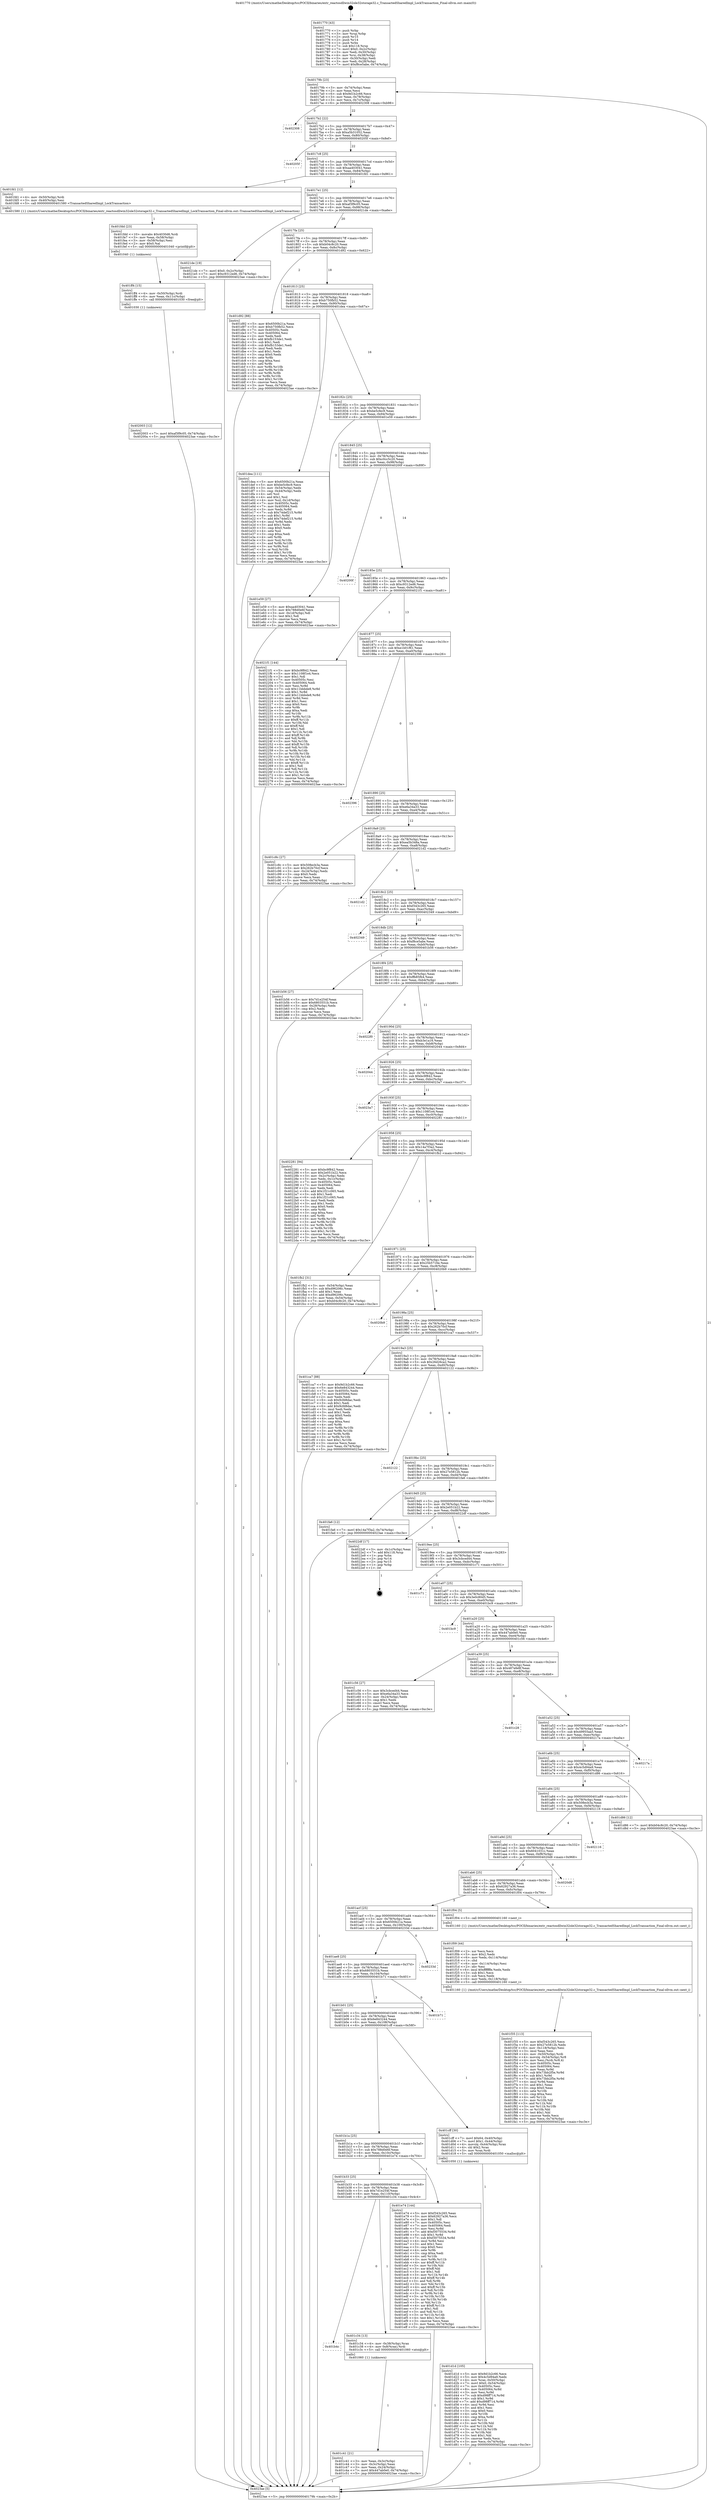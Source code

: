 digraph "0x401770" {
  label = "0x401770 (/mnt/c/Users/mathe/Desktop/tcc/POCII/binaries/extr_reactosdllwin32ole32storage32.c_TransactedSharedImpl_LockTransaction_Final-ollvm.out::main(0))"
  labelloc = "t"
  node[shape=record]

  Entry [label="",width=0.3,height=0.3,shape=circle,fillcolor=black,style=filled]
  "0x40179b" [label="{
     0x40179b [23]\l
     | [instrs]\l
     &nbsp;&nbsp;0x40179b \<+3\>: mov -0x74(%rbp),%eax\l
     &nbsp;&nbsp;0x40179e \<+2\>: mov %eax,%ecx\l
     &nbsp;&nbsp;0x4017a0 \<+6\>: sub $0x9d1b2c66,%ecx\l
     &nbsp;&nbsp;0x4017a6 \<+3\>: mov %eax,-0x78(%rbp)\l
     &nbsp;&nbsp;0x4017a9 \<+3\>: mov %ecx,-0x7c(%rbp)\l
     &nbsp;&nbsp;0x4017ac \<+6\>: je 0000000000402308 \<main+0xb98\>\l
  }"]
  "0x402308" [label="{
     0x402308\l
  }", style=dashed]
  "0x4017b2" [label="{
     0x4017b2 [22]\l
     | [instrs]\l
     &nbsp;&nbsp;0x4017b2 \<+5\>: jmp 00000000004017b7 \<main+0x47\>\l
     &nbsp;&nbsp;0x4017b7 \<+3\>: mov -0x78(%rbp),%eax\l
     &nbsp;&nbsp;0x4017ba \<+5\>: sub $0xa5b31052,%eax\l
     &nbsp;&nbsp;0x4017bf \<+3\>: mov %eax,-0x80(%rbp)\l
     &nbsp;&nbsp;0x4017c2 \<+6\>: je 000000000040205f \<main+0x8ef\>\l
  }"]
  Exit [label="",width=0.3,height=0.3,shape=circle,fillcolor=black,style=filled,peripheries=2]
  "0x40205f" [label="{
     0x40205f\l
  }", style=dashed]
  "0x4017c8" [label="{
     0x4017c8 [25]\l
     | [instrs]\l
     &nbsp;&nbsp;0x4017c8 \<+5\>: jmp 00000000004017cd \<main+0x5d\>\l
     &nbsp;&nbsp;0x4017cd \<+3\>: mov -0x78(%rbp),%eax\l
     &nbsp;&nbsp;0x4017d0 \<+5\>: sub $0xaa403041,%eax\l
     &nbsp;&nbsp;0x4017d5 \<+6\>: mov %eax,-0x84(%rbp)\l
     &nbsp;&nbsp;0x4017db \<+6\>: je 0000000000401fd1 \<main+0x861\>\l
  }"]
  "0x402003" [label="{
     0x402003 [12]\l
     | [instrs]\l
     &nbsp;&nbsp;0x402003 \<+7\>: movl $0xaf3f9c05,-0x74(%rbp)\l
     &nbsp;&nbsp;0x40200a \<+5\>: jmp 00000000004023ae \<main+0xc3e\>\l
  }"]
  "0x401fd1" [label="{
     0x401fd1 [12]\l
     | [instrs]\l
     &nbsp;&nbsp;0x401fd1 \<+4\>: mov -0x50(%rbp),%rdi\l
     &nbsp;&nbsp;0x401fd5 \<+3\>: mov -0x40(%rbp),%esi\l
     &nbsp;&nbsp;0x401fd8 \<+5\>: call 0000000000401580 \<TransactedSharedImpl_LockTransaction\>\l
     | [calls]\l
     &nbsp;&nbsp;0x401580 \{1\} (/mnt/c/Users/mathe/Desktop/tcc/POCII/binaries/extr_reactosdllwin32ole32storage32.c_TransactedSharedImpl_LockTransaction_Final-ollvm.out::TransactedSharedImpl_LockTransaction)\l
  }"]
  "0x4017e1" [label="{
     0x4017e1 [25]\l
     | [instrs]\l
     &nbsp;&nbsp;0x4017e1 \<+5\>: jmp 00000000004017e6 \<main+0x76\>\l
     &nbsp;&nbsp;0x4017e6 \<+3\>: mov -0x78(%rbp),%eax\l
     &nbsp;&nbsp;0x4017e9 \<+5\>: sub $0xaf3f9c05,%eax\l
     &nbsp;&nbsp;0x4017ee \<+6\>: mov %eax,-0x88(%rbp)\l
     &nbsp;&nbsp;0x4017f4 \<+6\>: je 00000000004021de \<main+0xa6e\>\l
  }"]
  "0x401ff4" [label="{
     0x401ff4 [15]\l
     | [instrs]\l
     &nbsp;&nbsp;0x401ff4 \<+4\>: mov -0x50(%rbp),%rdi\l
     &nbsp;&nbsp;0x401ff8 \<+6\>: mov %eax,-0x11c(%rbp)\l
     &nbsp;&nbsp;0x401ffe \<+5\>: call 0000000000401030 \<free@plt\>\l
     | [calls]\l
     &nbsp;&nbsp;0x401030 \{1\} (unknown)\l
  }"]
  "0x4021de" [label="{
     0x4021de [19]\l
     | [instrs]\l
     &nbsp;&nbsp;0x4021de \<+7\>: movl $0x0,-0x2c(%rbp)\l
     &nbsp;&nbsp;0x4021e5 \<+7\>: movl $0xc9312ed6,-0x74(%rbp)\l
     &nbsp;&nbsp;0x4021ec \<+5\>: jmp 00000000004023ae \<main+0xc3e\>\l
  }"]
  "0x4017fa" [label="{
     0x4017fa [25]\l
     | [instrs]\l
     &nbsp;&nbsp;0x4017fa \<+5\>: jmp 00000000004017ff \<main+0x8f\>\l
     &nbsp;&nbsp;0x4017ff \<+3\>: mov -0x78(%rbp),%eax\l
     &nbsp;&nbsp;0x401802 \<+5\>: sub $0xb04c8c20,%eax\l
     &nbsp;&nbsp;0x401807 \<+6\>: mov %eax,-0x8c(%rbp)\l
     &nbsp;&nbsp;0x40180d \<+6\>: je 0000000000401d92 \<main+0x622\>\l
  }"]
  "0x401fdd" [label="{
     0x401fdd [23]\l
     | [instrs]\l
     &nbsp;&nbsp;0x401fdd \<+10\>: movabs $0x4030d6,%rdi\l
     &nbsp;&nbsp;0x401fe7 \<+3\>: mov %eax,-0x58(%rbp)\l
     &nbsp;&nbsp;0x401fea \<+3\>: mov -0x58(%rbp),%esi\l
     &nbsp;&nbsp;0x401fed \<+2\>: mov $0x0,%al\l
     &nbsp;&nbsp;0x401fef \<+5\>: call 0000000000401040 \<printf@plt\>\l
     | [calls]\l
     &nbsp;&nbsp;0x401040 \{1\} (unknown)\l
  }"]
  "0x401d92" [label="{
     0x401d92 [88]\l
     | [instrs]\l
     &nbsp;&nbsp;0x401d92 \<+5\>: mov $0x6500b21a,%eax\l
     &nbsp;&nbsp;0x401d97 \<+5\>: mov $0xb750fb52,%ecx\l
     &nbsp;&nbsp;0x401d9c \<+7\>: mov 0x40505c,%edx\l
     &nbsp;&nbsp;0x401da3 \<+7\>: mov 0x405064,%esi\l
     &nbsp;&nbsp;0x401daa \<+2\>: mov %edx,%edi\l
     &nbsp;&nbsp;0x401dac \<+6\>: add $0xfb153de1,%edi\l
     &nbsp;&nbsp;0x401db2 \<+3\>: sub $0x1,%edi\l
     &nbsp;&nbsp;0x401db5 \<+6\>: sub $0xfb153de1,%edi\l
     &nbsp;&nbsp;0x401dbb \<+3\>: imul %edi,%edx\l
     &nbsp;&nbsp;0x401dbe \<+3\>: and $0x1,%edx\l
     &nbsp;&nbsp;0x401dc1 \<+3\>: cmp $0x0,%edx\l
     &nbsp;&nbsp;0x401dc4 \<+4\>: sete %r8b\l
     &nbsp;&nbsp;0x401dc8 \<+3\>: cmp $0xa,%esi\l
     &nbsp;&nbsp;0x401dcb \<+4\>: setl %r9b\l
     &nbsp;&nbsp;0x401dcf \<+3\>: mov %r8b,%r10b\l
     &nbsp;&nbsp;0x401dd2 \<+3\>: and %r9b,%r10b\l
     &nbsp;&nbsp;0x401dd5 \<+3\>: xor %r9b,%r8b\l
     &nbsp;&nbsp;0x401dd8 \<+3\>: or %r8b,%r10b\l
     &nbsp;&nbsp;0x401ddb \<+4\>: test $0x1,%r10b\l
     &nbsp;&nbsp;0x401ddf \<+3\>: cmovne %ecx,%eax\l
     &nbsp;&nbsp;0x401de2 \<+3\>: mov %eax,-0x74(%rbp)\l
     &nbsp;&nbsp;0x401de5 \<+5\>: jmp 00000000004023ae \<main+0xc3e\>\l
  }"]
  "0x401813" [label="{
     0x401813 [25]\l
     | [instrs]\l
     &nbsp;&nbsp;0x401813 \<+5\>: jmp 0000000000401818 \<main+0xa8\>\l
     &nbsp;&nbsp;0x401818 \<+3\>: mov -0x78(%rbp),%eax\l
     &nbsp;&nbsp;0x40181b \<+5\>: sub $0xb750fb52,%eax\l
     &nbsp;&nbsp;0x401820 \<+6\>: mov %eax,-0x90(%rbp)\l
     &nbsp;&nbsp;0x401826 \<+6\>: je 0000000000401dea \<main+0x67a\>\l
  }"]
  "0x401f35" [label="{
     0x401f35 [113]\l
     | [instrs]\l
     &nbsp;&nbsp;0x401f35 \<+5\>: mov $0xf343c265,%ecx\l
     &nbsp;&nbsp;0x401f3a \<+5\>: mov $0x27e5812b,%edx\l
     &nbsp;&nbsp;0x401f3f \<+6\>: mov -0x118(%rbp),%esi\l
     &nbsp;&nbsp;0x401f45 \<+3\>: imul %eax,%esi\l
     &nbsp;&nbsp;0x401f48 \<+4\>: mov -0x50(%rbp),%rdi\l
     &nbsp;&nbsp;0x401f4c \<+4\>: movslq -0x54(%rbp),%r8\l
     &nbsp;&nbsp;0x401f50 \<+4\>: mov %esi,(%rdi,%r8,4)\l
     &nbsp;&nbsp;0x401f54 \<+7\>: mov 0x40505c,%eax\l
     &nbsp;&nbsp;0x401f5b \<+7\>: mov 0x405064,%esi\l
     &nbsp;&nbsp;0x401f62 \<+3\>: mov %eax,%r9d\l
     &nbsp;&nbsp;0x401f65 \<+7\>: sub $0x73bb2f5e,%r9d\l
     &nbsp;&nbsp;0x401f6c \<+4\>: sub $0x1,%r9d\l
     &nbsp;&nbsp;0x401f70 \<+7\>: add $0x73bb2f5e,%r9d\l
     &nbsp;&nbsp;0x401f77 \<+4\>: imul %r9d,%eax\l
     &nbsp;&nbsp;0x401f7b \<+3\>: and $0x1,%eax\l
     &nbsp;&nbsp;0x401f7e \<+3\>: cmp $0x0,%eax\l
     &nbsp;&nbsp;0x401f81 \<+4\>: sete %r10b\l
     &nbsp;&nbsp;0x401f85 \<+3\>: cmp $0xa,%esi\l
     &nbsp;&nbsp;0x401f88 \<+4\>: setl %r11b\l
     &nbsp;&nbsp;0x401f8c \<+3\>: mov %r10b,%bl\l
     &nbsp;&nbsp;0x401f8f \<+3\>: and %r11b,%bl\l
     &nbsp;&nbsp;0x401f92 \<+3\>: xor %r11b,%r10b\l
     &nbsp;&nbsp;0x401f95 \<+3\>: or %r10b,%bl\l
     &nbsp;&nbsp;0x401f98 \<+3\>: test $0x1,%bl\l
     &nbsp;&nbsp;0x401f9b \<+3\>: cmovne %edx,%ecx\l
     &nbsp;&nbsp;0x401f9e \<+3\>: mov %ecx,-0x74(%rbp)\l
     &nbsp;&nbsp;0x401fa1 \<+5\>: jmp 00000000004023ae \<main+0xc3e\>\l
  }"]
  "0x401dea" [label="{
     0x401dea [111]\l
     | [instrs]\l
     &nbsp;&nbsp;0x401dea \<+5\>: mov $0x6500b21a,%eax\l
     &nbsp;&nbsp;0x401def \<+5\>: mov $0xbe5cfec9,%ecx\l
     &nbsp;&nbsp;0x401df4 \<+3\>: mov -0x54(%rbp),%edx\l
     &nbsp;&nbsp;0x401df7 \<+3\>: cmp -0x44(%rbp),%edx\l
     &nbsp;&nbsp;0x401dfa \<+4\>: setl %sil\l
     &nbsp;&nbsp;0x401dfe \<+4\>: and $0x1,%sil\l
     &nbsp;&nbsp;0x401e02 \<+4\>: mov %sil,-0x1d(%rbp)\l
     &nbsp;&nbsp;0x401e06 \<+7\>: mov 0x40505c,%edx\l
     &nbsp;&nbsp;0x401e0d \<+7\>: mov 0x405064,%edi\l
     &nbsp;&nbsp;0x401e14 \<+3\>: mov %edx,%r8d\l
     &nbsp;&nbsp;0x401e17 \<+7\>: sub $0x74def215,%r8d\l
     &nbsp;&nbsp;0x401e1e \<+4\>: sub $0x1,%r8d\l
     &nbsp;&nbsp;0x401e22 \<+7\>: add $0x74def215,%r8d\l
     &nbsp;&nbsp;0x401e29 \<+4\>: imul %r8d,%edx\l
     &nbsp;&nbsp;0x401e2d \<+3\>: and $0x1,%edx\l
     &nbsp;&nbsp;0x401e30 \<+3\>: cmp $0x0,%edx\l
     &nbsp;&nbsp;0x401e33 \<+4\>: sete %sil\l
     &nbsp;&nbsp;0x401e37 \<+3\>: cmp $0xa,%edi\l
     &nbsp;&nbsp;0x401e3a \<+4\>: setl %r9b\l
     &nbsp;&nbsp;0x401e3e \<+3\>: mov %sil,%r10b\l
     &nbsp;&nbsp;0x401e41 \<+3\>: and %r9b,%r10b\l
     &nbsp;&nbsp;0x401e44 \<+3\>: xor %r9b,%sil\l
     &nbsp;&nbsp;0x401e47 \<+3\>: or %sil,%r10b\l
     &nbsp;&nbsp;0x401e4a \<+4\>: test $0x1,%r10b\l
     &nbsp;&nbsp;0x401e4e \<+3\>: cmovne %ecx,%eax\l
     &nbsp;&nbsp;0x401e51 \<+3\>: mov %eax,-0x74(%rbp)\l
     &nbsp;&nbsp;0x401e54 \<+5\>: jmp 00000000004023ae \<main+0xc3e\>\l
  }"]
  "0x40182c" [label="{
     0x40182c [25]\l
     | [instrs]\l
     &nbsp;&nbsp;0x40182c \<+5\>: jmp 0000000000401831 \<main+0xc1\>\l
     &nbsp;&nbsp;0x401831 \<+3\>: mov -0x78(%rbp),%eax\l
     &nbsp;&nbsp;0x401834 \<+5\>: sub $0xbe5cfec9,%eax\l
     &nbsp;&nbsp;0x401839 \<+6\>: mov %eax,-0x94(%rbp)\l
     &nbsp;&nbsp;0x40183f \<+6\>: je 0000000000401e59 \<main+0x6e9\>\l
  }"]
  "0x401f09" [label="{
     0x401f09 [44]\l
     | [instrs]\l
     &nbsp;&nbsp;0x401f09 \<+2\>: xor %ecx,%ecx\l
     &nbsp;&nbsp;0x401f0b \<+5\>: mov $0x2,%edx\l
     &nbsp;&nbsp;0x401f10 \<+6\>: mov %edx,-0x114(%rbp)\l
     &nbsp;&nbsp;0x401f16 \<+1\>: cltd\l
     &nbsp;&nbsp;0x401f17 \<+6\>: mov -0x114(%rbp),%esi\l
     &nbsp;&nbsp;0x401f1d \<+2\>: idiv %esi\l
     &nbsp;&nbsp;0x401f1f \<+6\>: imul $0xfffffffe,%edx,%edx\l
     &nbsp;&nbsp;0x401f25 \<+3\>: sub $0x1,%ecx\l
     &nbsp;&nbsp;0x401f28 \<+2\>: sub %ecx,%edx\l
     &nbsp;&nbsp;0x401f2a \<+6\>: mov %edx,-0x118(%rbp)\l
     &nbsp;&nbsp;0x401f30 \<+5\>: call 0000000000401160 \<next_i\>\l
     | [calls]\l
     &nbsp;&nbsp;0x401160 \{1\} (/mnt/c/Users/mathe/Desktop/tcc/POCII/binaries/extr_reactosdllwin32ole32storage32.c_TransactedSharedImpl_LockTransaction_Final-ollvm.out::next_i)\l
  }"]
  "0x401e59" [label="{
     0x401e59 [27]\l
     | [instrs]\l
     &nbsp;&nbsp;0x401e59 \<+5\>: mov $0xaa403041,%eax\l
     &nbsp;&nbsp;0x401e5e \<+5\>: mov $0x788d0e6f,%ecx\l
     &nbsp;&nbsp;0x401e63 \<+3\>: mov -0x1d(%rbp),%dl\l
     &nbsp;&nbsp;0x401e66 \<+3\>: test $0x1,%dl\l
     &nbsp;&nbsp;0x401e69 \<+3\>: cmovne %ecx,%eax\l
     &nbsp;&nbsp;0x401e6c \<+3\>: mov %eax,-0x74(%rbp)\l
     &nbsp;&nbsp;0x401e6f \<+5\>: jmp 00000000004023ae \<main+0xc3e\>\l
  }"]
  "0x401845" [label="{
     0x401845 [25]\l
     | [instrs]\l
     &nbsp;&nbsp;0x401845 \<+5\>: jmp 000000000040184a \<main+0xda\>\l
     &nbsp;&nbsp;0x40184a \<+3\>: mov -0x78(%rbp),%eax\l
     &nbsp;&nbsp;0x40184d \<+5\>: sub $0xc0cc5c20,%eax\l
     &nbsp;&nbsp;0x401852 \<+6\>: mov %eax,-0x98(%rbp)\l
     &nbsp;&nbsp;0x401858 \<+6\>: je 000000000040200f \<main+0x89f\>\l
  }"]
  "0x401d1d" [label="{
     0x401d1d [105]\l
     | [instrs]\l
     &nbsp;&nbsp;0x401d1d \<+5\>: mov $0x9d1b2c66,%ecx\l
     &nbsp;&nbsp;0x401d22 \<+5\>: mov $0x4c5d94a9,%edx\l
     &nbsp;&nbsp;0x401d27 \<+4\>: mov %rax,-0x50(%rbp)\l
     &nbsp;&nbsp;0x401d2b \<+7\>: movl $0x0,-0x54(%rbp)\l
     &nbsp;&nbsp;0x401d32 \<+7\>: mov 0x40505c,%esi\l
     &nbsp;&nbsp;0x401d39 \<+8\>: mov 0x405064,%r8d\l
     &nbsp;&nbsp;0x401d41 \<+3\>: mov %esi,%r9d\l
     &nbsp;&nbsp;0x401d44 \<+7\>: sub $0xd98ff714,%r9d\l
     &nbsp;&nbsp;0x401d4b \<+4\>: sub $0x1,%r9d\l
     &nbsp;&nbsp;0x401d4f \<+7\>: add $0xd98ff714,%r9d\l
     &nbsp;&nbsp;0x401d56 \<+4\>: imul %r9d,%esi\l
     &nbsp;&nbsp;0x401d5a \<+3\>: and $0x1,%esi\l
     &nbsp;&nbsp;0x401d5d \<+3\>: cmp $0x0,%esi\l
     &nbsp;&nbsp;0x401d60 \<+4\>: sete %r10b\l
     &nbsp;&nbsp;0x401d64 \<+4\>: cmp $0xa,%r8d\l
     &nbsp;&nbsp;0x401d68 \<+4\>: setl %r11b\l
     &nbsp;&nbsp;0x401d6c \<+3\>: mov %r10b,%bl\l
     &nbsp;&nbsp;0x401d6f \<+3\>: and %r11b,%bl\l
     &nbsp;&nbsp;0x401d72 \<+3\>: xor %r11b,%r10b\l
     &nbsp;&nbsp;0x401d75 \<+3\>: or %r10b,%bl\l
     &nbsp;&nbsp;0x401d78 \<+3\>: test $0x1,%bl\l
     &nbsp;&nbsp;0x401d7b \<+3\>: cmovne %edx,%ecx\l
     &nbsp;&nbsp;0x401d7e \<+3\>: mov %ecx,-0x74(%rbp)\l
     &nbsp;&nbsp;0x401d81 \<+5\>: jmp 00000000004023ae \<main+0xc3e\>\l
  }"]
  "0x40200f" [label="{
     0x40200f\l
  }", style=dashed]
  "0x40185e" [label="{
     0x40185e [25]\l
     | [instrs]\l
     &nbsp;&nbsp;0x40185e \<+5\>: jmp 0000000000401863 \<main+0xf3\>\l
     &nbsp;&nbsp;0x401863 \<+3\>: mov -0x78(%rbp),%eax\l
     &nbsp;&nbsp;0x401866 \<+5\>: sub $0xc9312ed6,%eax\l
     &nbsp;&nbsp;0x40186b \<+6\>: mov %eax,-0x9c(%rbp)\l
     &nbsp;&nbsp;0x401871 \<+6\>: je 00000000004021f1 \<main+0xa81\>\l
  }"]
  "0x401c41" [label="{
     0x401c41 [21]\l
     | [instrs]\l
     &nbsp;&nbsp;0x401c41 \<+3\>: mov %eax,-0x3c(%rbp)\l
     &nbsp;&nbsp;0x401c44 \<+3\>: mov -0x3c(%rbp),%eax\l
     &nbsp;&nbsp;0x401c47 \<+3\>: mov %eax,-0x24(%rbp)\l
     &nbsp;&nbsp;0x401c4a \<+7\>: movl $0x447ab0e0,-0x74(%rbp)\l
     &nbsp;&nbsp;0x401c51 \<+5\>: jmp 00000000004023ae \<main+0xc3e\>\l
  }"]
  "0x4021f1" [label="{
     0x4021f1 [144]\l
     | [instrs]\l
     &nbsp;&nbsp;0x4021f1 \<+5\>: mov $0xbc9f842,%eax\l
     &nbsp;&nbsp;0x4021f6 \<+5\>: mov $0x1108f1e4,%ecx\l
     &nbsp;&nbsp;0x4021fb \<+2\>: mov $0x1,%dl\l
     &nbsp;&nbsp;0x4021fd \<+7\>: mov 0x40505c,%esi\l
     &nbsp;&nbsp;0x402204 \<+7\>: mov 0x405064,%edi\l
     &nbsp;&nbsp;0x40220b \<+3\>: mov %esi,%r8d\l
     &nbsp;&nbsp;0x40220e \<+7\>: sub $0x11bbbde8,%r8d\l
     &nbsp;&nbsp;0x402215 \<+4\>: sub $0x1,%r8d\l
     &nbsp;&nbsp;0x402219 \<+7\>: add $0x11bbbde8,%r8d\l
     &nbsp;&nbsp;0x402220 \<+4\>: imul %r8d,%esi\l
     &nbsp;&nbsp;0x402224 \<+3\>: and $0x1,%esi\l
     &nbsp;&nbsp;0x402227 \<+3\>: cmp $0x0,%esi\l
     &nbsp;&nbsp;0x40222a \<+4\>: sete %r9b\l
     &nbsp;&nbsp;0x40222e \<+3\>: cmp $0xa,%edi\l
     &nbsp;&nbsp;0x402231 \<+4\>: setl %r10b\l
     &nbsp;&nbsp;0x402235 \<+3\>: mov %r9b,%r11b\l
     &nbsp;&nbsp;0x402238 \<+4\>: xor $0xff,%r11b\l
     &nbsp;&nbsp;0x40223c \<+3\>: mov %r10b,%bl\l
     &nbsp;&nbsp;0x40223f \<+3\>: xor $0xff,%bl\l
     &nbsp;&nbsp;0x402242 \<+3\>: xor $0x1,%dl\l
     &nbsp;&nbsp;0x402245 \<+3\>: mov %r11b,%r14b\l
     &nbsp;&nbsp;0x402248 \<+4\>: and $0xff,%r14b\l
     &nbsp;&nbsp;0x40224c \<+3\>: and %dl,%r9b\l
     &nbsp;&nbsp;0x40224f \<+3\>: mov %bl,%r15b\l
     &nbsp;&nbsp;0x402252 \<+4\>: and $0xff,%r15b\l
     &nbsp;&nbsp;0x402256 \<+3\>: and %dl,%r10b\l
     &nbsp;&nbsp;0x402259 \<+3\>: or %r9b,%r14b\l
     &nbsp;&nbsp;0x40225c \<+3\>: or %r10b,%r15b\l
     &nbsp;&nbsp;0x40225f \<+3\>: xor %r15b,%r14b\l
     &nbsp;&nbsp;0x402262 \<+3\>: or %bl,%r11b\l
     &nbsp;&nbsp;0x402265 \<+4\>: xor $0xff,%r11b\l
     &nbsp;&nbsp;0x402269 \<+3\>: or $0x1,%dl\l
     &nbsp;&nbsp;0x40226c \<+3\>: and %dl,%r11b\l
     &nbsp;&nbsp;0x40226f \<+3\>: or %r11b,%r14b\l
     &nbsp;&nbsp;0x402272 \<+4\>: test $0x1,%r14b\l
     &nbsp;&nbsp;0x402276 \<+3\>: cmovne %ecx,%eax\l
     &nbsp;&nbsp;0x402279 \<+3\>: mov %eax,-0x74(%rbp)\l
     &nbsp;&nbsp;0x40227c \<+5\>: jmp 00000000004023ae \<main+0xc3e\>\l
  }"]
  "0x401877" [label="{
     0x401877 [25]\l
     | [instrs]\l
     &nbsp;&nbsp;0x401877 \<+5\>: jmp 000000000040187c \<main+0x10c\>\l
     &nbsp;&nbsp;0x40187c \<+3\>: mov -0x78(%rbp),%eax\l
     &nbsp;&nbsp;0x40187f \<+5\>: sub $0xe1b01f61,%eax\l
     &nbsp;&nbsp;0x401884 \<+6\>: mov %eax,-0xa0(%rbp)\l
     &nbsp;&nbsp;0x40188a \<+6\>: je 0000000000402396 \<main+0xc26\>\l
  }"]
  "0x401b4c" [label="{
     0x401b4c\l
  }", style=dashed]
  "0x402396" [label="{
     0x402396\l
  }", style=dashed]
  "0x401890" [label="{
     0x401890 [25]\l
     | [instrs]\l
     &nbsp;&nbsp;0x401890 \<+5\>: jmp 0000000000401895 \<main+0x125\>\l
     &nbsp;&nbsp;0x401895 \<+3\>: mov -0x78(%rbp),%eax\l
     &nbsp;&nbsp;0x401898 \<+5\>: sub $0xe6a34a33,%eax\l
     &nbsp;&nbsp;0x40189d \<+6\>: mov %eax,-0xa4(%rbp)\l
     &nbsp;&nbsp;0x4018a3 \<+6\>: je 0000000000401c8c \<main+0x51c\>\l
  }"]
  "0x401c34" [label="{
     0x401c34 [13]\l
     | [instrs]\l
     &nbsp;&nbsp;0x401c34 \<+4\>: mov -0x38(%rbp),%rax\l
     &nbsp;&nbsp;0x401c38 \<+4\>: mov 0x8(%rax),%rdi\l
     &nbsp;&nbsp;0x401c3c \<+5\>: call 0000000000401060 \<atoi@plt\>\l
     | [calls]\l
     &nbsp;&nbsp;0x401060 \{1\} (unknown)\l
  }"]
  "0x401c8c" [label="{
     0x401c8c [27]\l
     | [instrs]\l
     &nbsp;&nbsp;0x401c8c \<+5\>: mov $0x508ecb3a,%eax\l
     &nbsp;&nbsp;0x401c91 \<+5\>: mov $0x262b70cf,%ecx\l
     &nbsp;&nbsp;0x401c96 \<+3\>: mov -0x24(%rbp),%edx\l
     &nbsp;&nbsp;0x401c99 \<+3\>: cmp $0x0,%edx\l
     &nbsp;&nbsp;0x401c9c \<+3\>: cmove %ecx,%eax\l
     &nbsp;&nbsp;0x401c9f \<+3\>: mov %eax,-0x74(%rbp)\l
     &nbsp;&nbsp;0x401ca2 \<+5\>: jmp 00000000004023ae \<main+0xc3e\>\l
  }"]
  "0x4018a9" [label="{
     0x4018a9 [25]\l
     | [instrs]\l
     &nbsp;&nbsp;0x4018a9 \<+5\>: jmp 00000000004018ae \<main+0x13e\>\l
     &nbsp;&nbsp;0x4018ae \<+3\>: mov -0x78(%rbp),%eax\l
     &nbsp;&nbsp;0x4018b1 \<+5\>: sub $0xea5b348a,%eax\l
     &nbsp;&nbsp;0x4018b6 \<+6\>: mov %eax,-0xa8(%rbp)\l
     &nbsp;&nbsp;0x4018bc \<+6\>: je 00000000004021d2 \<main+0xa62\>\l
  }"]
  "0x401b33" [label="{
     0x401b33 [25]\l
     | [instrs]\l
     &nbsp;&nbsp;0x401b33 \<+5\>: jmp 0000000000401b38 \<main+0x3c8\>\l
     &nbsp;&nbsp;0x401b38 \<+3\>: mov -0x78(%rbp),%eax\l
     &nbsp;&nbsp;0x401b3b \<+5\>: sub $0x7d1e254f,%eax\l
     &nbsp;&nbsp;0x401b40 \<+6\>: mov %eax,-0x110(%rbp)\l
     &nbsp;&nbsp;0x401b46 \<+6\>: je 0000000000401c34 \<main+0x4c4\>\l
  }"]
  "0x4021d2" [label="{
     0x4021d2\l
  }", style=dashed]
  "0x4018c2" [label="{
     0x4018c2 [25]\l
     | [instrs]\l
     &nbsp;&nbsp;0x4018c2 \<+5\>: jmp 00000000004018c7 \<main+0x157\>\l
     &nbsp;&nbsp;0x4018c7 \<+3\>: mov -0x78(%rbp),%eax\l
     &nbsp;&nbsp;0x4018ca \<+5\>: sub $0xf343c265,%eax\l
     &nbsp;&nbsp;0x4018cf \<+6\>: mov %eax,-0xac(%rbp)\l
     &nbsp;&nbsp;0x4018d5 \<+6\>: je 0000000000402349 \<main+0xbd9\>\l
  }"]
  "0x401e74" [label="{
     0x401e74 [144]\l
     | [instrs]\l
     &nbsp;&nbsp;0x401e74 \<+5\>: mov $0xf343c265,%eax\l
     &nbsp;&nbsp;0x401e79 \<+5\>: mov $0x62927a36,%ecx\l
     &nbsp;&nbsp;0x401e7e \<+2\>: mov $0x1,%dl\l
     &nbsp;&nbsp;0x401e80 \<+7\>: mov 0x40505c,%esi\l
     &nbsp;&nbsp;0x401e87 \<+7\>: mov 0x405064,%edi\l
     &nbsp;&nbsp;0x401e8e \<+3\>: mov %esi,%r8d\l
     &nbsp;&nbsp;0x401e91 \<+7\>: add $0xf3075534,%r8d\l
     &nbsp;&nbsp;0x401e98 \<+4\>: sub $0x1,%r8d\l
     &nbsp;&nbsp;0x401e9c \<+7\>: sub $0xf3075534,%r8d\l
     &nbsp;&nbsp;0x401ea3 \<+4\>: imul %r8d,%esi\l
     &nbsp;&nbsp;0x401ea7 \<+3\>: and $0x1,%esi\l
     &nbsp;&nbsp;0x401eaa \<+3\>: cmp $0x0,%esi\l
     &nbsp;&nbsp;0x401ead \<+4\>: sete %r9b\l
     &nbsp;&nbsp;0x401eb1 \<+3\>: cmp $0xa,%edi\l
     &nbsp;&nbsp;0x401eb4 \<+4\>: setl %r10b\l
     &nbsp;&nbsp;0x401eb8 \<+3\>: mov %r9b,%r11b\l
     &nbsp;&nbsp;0x401ebb \<+4\>: xor $0xff,%r11b\l
     &nbsp;&nbsp;0x401ebf \<+3\>: mov %r10b,%bl\l
     &nbsp;&nbsp;0x401ec2 \<+3\>: xor $0xff,%bl\l
     &nbsp;&nbsp;0x401ec5 \<+3\>: xor $0x1,%dl\l
     &nbsp;&nbsp;0x401ec8 \<+3\>: mov %r11b,%r14b\l
     &nbsp;&nbsp;0x401ecb \<+4\>: and $0xff,%r14b\l
     &nbsp;&nbsp;0x401ecf \<+3\>: and %dl,%r9b\l
     &nbsp;&nbsp;0x401ed2 \<+3\>: mov %bl,%r15b\l
     &nbsp;&nbsp;0x401ed5 \<+4\>: and $0xff,%r15b\l
     &nbsp;&nbsp;0x401ed9 \<+3\>: and %dl,%r10b\l
     &nbsp;&nbsp;0x401edc \<+3\>: or %r9b,%r14b\l
     &nbsp;&nbsp;0x401edf \<+3\>: or %r10b,%r15b\l
     &nbsp;&nbsp;0x401ee2 \<+3\>: xor %r15b,%r14b\l
     &nbsp;&nbsp;0x401ee5 \<+3\>: or %bl,%r11b\l
     &nbsp;&nbsp;0x401ee8 \<+4\>: xor $0xff,%r11b\l
     &nbsp;&nbsp;0x401eec \<+3\>: or $0x1,%dl\l
     &nbsp;&nbsp;0x401eef \<+3\>: and %dl,%r11b\l
     &nbsp;&nbsp;0x401ef2 \<+3\>: or %r11b,%r14b\l
     &nbsp;&nbsp;0x401ef5 \<+4\>: test $0x1,%r14b\l
     &nbsp;&nbsp;0x401ef9 \<+3\>: cmovne %ecx,%eax\l
     &nbsp;&nbsp;0x401efc \<+3\>: mov %eax,-0x74(%rbp)\l
     &nbsp;&nbsp;0x401eff \<+5\>: jmp 00000000004023ae \<main+0xc3e\>\l
  }"]
  "0x402349" [label="{
     0x402349\l
  }", style=dashed]
  "0x4018db" [label="{
     0x4018db [25]\l
     | [instrs]\l
     &nbsp;&nbsp;0x4018db \<+5\>: jmp 00000000004018e0 \<main+0x170\>\l
     &nbsp;&nbsp;0x4018e0 \<+3\>: mov -0x78(%rbp),%eax\l
     &nbsp;&nbsp;0x4018e3 \<+5\>: sub $0xf8ce5abe,%eax\l
     &nbsp;&nbsp;0x4018e8 \<+6\>: mov %eax,-0xb0(%rbp)\l
     &nbsp;&nbsp;0x4018ee \<+6\>: je 0000000000401b56 \<main+0x3e6\>\l
  }"]
  "0x401b1a" [label="{
     0x401b1a [25]\l
     | [instrs]\l
     &nbsp;&nbsp;0x401b1a \<+5\>: jmp 0000000000401b1f \<main+0x3af\>\l
     &nbsp;&nbsp;0x401b1f \<+3\>: mov -0x78(%rbp),%eax\l
     &nbsp;&nbsp;0x401b22 \<+5\>: sub $0x788d0e6f,%eax\l
     &nbsp;&nbsp;0x401b27 \<+6\>: mov %eax,-0x10c(%rbp)\l
     &nbsp;&nbsp;0x401b2d \<+6\>: je 0000000000401e74 \<main+0x704\>\l
  }"]
  "0x401b56" [label="{
     0x401b56 [27]\l
     | [instrs]\l
     &nbsp;&nbsp;0x401b56 \<+5\>: mov $0x7d1e254f,%eax\l
     &nbsp;&nbsp;0x401b5b \<+5\>: mov $0x6803551b,%ecx\l
     &nbsp;&nbsp;0x401b60 \<+3\>: mov -0x28(%rbp),%edx\l
     &nbsp;&nbsp;0x401b63 \<+3\>: cmp $0x2,%edx\l
     &nbsp;&nbsp;0x401b66 \<+3\>: cmovne %ecx,%eax\l
     &nbsp;&nbsp;0x401b69 \<+3\>: mov %eax,-0x74(%rbp)\l
     &nbsp;&nbsp;0x401b6c \<+5\>: jmp 00000000004023ae \<main+0xc3e\>\l
  }"]
  "0x4018f4" [label="{
     0x4018f4 [25]\l
     | [instrs]\l
     &nbsp;&nbsp;0x4018f4 \<+5\>: jmp 00000000004018f9 \<main+0x189\>\l
     &nbsp;&nbsp;0x4018f9 \<+3\>: mov -0x78(%rbp),%eax\l
     &nbsp;&nbsp;0x4018fc \<+5\>: sub $0xffb85fb4,%eax\l
     &nbsp;&nbsp;0x401901 \<+6\>: mov %eax,-0xb4(%rbp)\l
     &nbsp;&nbsp;0x401907 \<+6\>: je 00000000004022f0 \<main+0xb80\>\l
  }"]
  "0x4023ae" [label="{
     0x4023ae [5]\l
     | [instrs]\l
     &nbsp;&nbsp;0x4023ae \<+5\>: jmp 000000000040179b \<main+0x2b\>\l
  }"]
  "0x401770" [label="{
     0x401770 [43]\l
     | [instrs]\l
     &nbsp;&nbsp;0x401770 \<+1\>: push %rbp\l
     &nbsp;&nbsp;0x401771 \<+3\>: mov %rsp,%rbp\l
     &nbsp;&nbsp;0x401774 \<+2\>: push %r15\l
     &nbsp;&nbsp;0x401776 \<+2\>: push %r14\l
     &nbsp;&nbsp;0x401778 \<+1\>: push %rbx\l
     &nbsp;&nbsp;0x401779 \<+7\>: sub $0x118,%rsp\l
     &nbsp;&nbsp;0x401780 \<+7\>: movl $0x0,-0x2c(%rbp)\l
     &nbsp;&nbsp;0x401787 \<+3\>: mov %edi,-0x30(%rbp)\l
     &nbsp;&nbsp;0x40178a \<+4\>: mov %rsi,-0x38(%rbp)\l
     &nbsp;&nbsp;0x40178e \<+3\>: mov -0x30(%rbp),%edi\l
     &nbsp;&nbsp;0x401791 \<+3\>: mov %edi,-0x28(%rbp)\l
     &nbsp;&nbsp;0x401794 \<+7\>: movl $0xf8ce5abe,-0x74(%rbp)\l
  }"]
  "0x401cff" [label="{
     0x401cff [30]\l
     | [instrs]\l
     &nbsp;&nbsp;0x401cff \<+7\>: movl $0x64,-0x40(%rbp)\l
     &nbsp;&nbsp;0x401d06 \<+7\>: movl $0x1,-0x44(%rbp)\l
     &nbsp;&nbsp;0x401d0d \<+4\>: movslq -0x44(%rbp),%rax\l
     &nbsp;&nbsp;0x401d11 \<+4\>: shl $0x2,%rax\l
     &nbsp;&nbsp;0x401d15 \<+3\>: mov %rax,%rdi\l
     &nbsp;&nbsp;0x401d18 \<+5\>: call 0000000000401050 \<malloc@plt\>\l
     | [calls]\l
     &nbsp;&nbsp;0x401050 \{1\} (unknown)\l
  }"]
  "0x4022f0" [label="{
     0x4022f0\l
  }", style=dashed]
  "0x40190d" [label="{
     0x40190d [25]\l
     | [instrs]\l
     &nbsp;&nbsp;0x40190d \<+5\>: jmp 0000000000401912 \<main+0x1a2\>\l
     &nbsp;&nbsp;0x401912 \<+3\>: mov -0x78(%rbp),%eax\l
     &nbsp;&nbsp;0x401915 \<+5\>: sub $0xb3e1a16,%eax\l
     &nbsp;&nbsp;0x40191a \<+6\>: mov %eax,-0xb8(%rbp)\l
     &nbsp;&nbsp;0x401920 \<+6\>: je 0000000000402044 \<main+0x8d4\>\l
  }"]
  "0x401b01" [label="{
     0x401b01 [25]\l
     | [instrs]\l
     &nbsp;&nbsp;0x401b01 \<+5\>: jmp 0000000000401b06 \<main+0x396\>\l
     &nbsp;&nbsp;0x401b06 \<+3\>: mov -0x78(%rbp),%eax\l
     &nbsp;&nbsp;0x401b09 \<+5\>: sub $0x6e843244,%eax\l
     &nbsp;&nbsp;0x401b0e \<+6\>: mov %eax,-0x108(%rbp)\l
     &nbsp;&nbsp;0x401b14 \<+6\>: je 0000000000401cff \<main+0x58f\>\l
  }"]
  "0x402044" [label="{
     0x402044\l
  }", style=dashed]
  "0x401926" [label="{
     0x401926 [25]\l
     | [instrs]\l
     &nbsp;&nbsp;0x401926 \<+5\>: jmp 000000000040192b \<main+0x1bb\>\l
     &nbsp;&nbsp;0x40192b \<+3\>: mov -0x78(%rbp),%eax\l
     &nbsp;&nbsp;0x40192e \<+5\>: sub $0xbc9f842,%eax\l
     &nbsp;&nbsp;0x401933 \<+6\>: mov %eax,-0xbc(%rbp)\l
     &nbsp;&nbsp;0x401939 \<+6\>: je 00000000004023a7 \<main+0xc37\>\l
  }"]
  "0x401b71" [label="{
     0x401b71\l
  }", style=dashed]
  "0x4023a7" [label="{
     0x4023a7\l
  }", style=dashed]
  "0x40193f" [label="{
     0x40193f [25]\l
     | [instrs]\l
     &nbsp;&nbsp;0x40193f \<+5\>: jmp 0000000000401944 \<main+0x1d4\>\l
     &nbsp;&nbsp;0x401944 \<+3\>: mov -0x78(%rbp),%eax\l
     &nbsp;&nbsp;0x401947 \<+5\>: sub $0x1108f1e4,%eax\l
     &nbsp;&nbsp;0x40194c \<+6\>: mov %eax,-0xc0(%rbp)\l
     &nbsp;&nbsp;0x401952 \<+6\>: je 0000000000402281 \<main+0xb11\>\l
  }"]
  "0x401ae8" [label="{
     0x401ae8 [25]\l
     | [instrs]\l
     &nbsp;&nbsp;0x401ae8 \<+5\>: jmp 0000000000401aed \<main+0x37d\>\l
     &nbsp;&nbsp;0x401aed \<+3\>: mov -0x78(%rbp),%eax\l
     &nbsp;&nbsp;0x401af0 \<+5\>: sub $0x6803551b,%eax\l
     &nbsp;&nbsp;0x401af5 \<+6\>: mov %eax,-0x104(%rbp)\l
     &nbsp;&nbsp;0x401afb \<+6\>: je 0000000000401b71 \<main+0x401\>\l
  }"]
  "0x402281" [label="{
     0x402281 [94]\l
     | [instrs]\l
     &nbsp;&nbsp;0x402281 \<+5\>: mov $0xbc9f842,%eax\l
     &nbsp;&nbsp;0x402286 \<+5\>: mov $0x2e051b22,%ecx\l
     &nbsp;&nbsp;0x40228b \<+3\>: mov -0x2c(%rbp),%edx\l
     &nbsp;&nbsp;0x40228e \<+3\>: mov %edx,-0x1c(%rbp)\l
     &nbsp;&nbsp;0x402291 \<+7\>: mov 0x40505c,%edx\l
     &nbsp;&nbsp;0x402298 \<+7\>: mov 0x405064,%esi\l
     &nbsp;&nbsp;0x40229f \<+2\>: mov %edx,%edi\l
     &nbsp;&nbsp;0x4022a1 \<+6\>: add $0x1f21c065,%edi\l
     &nbsp;&nbsp;0x4022a7 \<+3\>: sub $0x1,%edi\l
     &nbsp;&nbsp;0x4022aa \<+6\>: sub $0x1f21c065,%edi\l
     &nbsp;&nbsp;0x4022b0 \<+3\>: imul %edi,%edx\l
     &nbsp;&nbsp;0x4022b3 \<+3\>: and $0x1,%edx\l
     &nbsp;&nbsp;0x4022b6 \<+3\>: cmp $0x0,%edx\l
     &nbsp;&nbsp;0x4022b9 \<+4\>: sete %r8b\l
     &nbsp;&nbsp;0x4022bd \<+3\>: cmp $0xa,%esi\l
     &nbsp;&nbsp;0x4022c0 \<+4\>: setl %r9b\l
     &nbsp;&nbsp;0x4022c4 \<+3\>: mov %r8b,%r10b\l
     &nbsp;&nbsp;0x4022c7 \<+3\>: and %r9b,%r10b\l
     &nbsp;&nbsp;0x4022ca \<+3\>: xor %r9b,%r8b\l
     &nbsp;&nbsp;0x4022cd \<+3\>: or %r8b,%r10b\l
     &nbsp;&nbsp;0x4022d0 \<+4\>: test $0x1,%r10b\l
     &nbsp;&nbsp;0x4022d4 \<+3\>: cmovne %ecx,%eax\l
     &nbsp;&nbsp;0x4022d7 \<+3\>: mov %eax,-0x74(%rbp)\l
     &nbsp;&nbsp;0x4022da \<+5\>: jmp 00000000004023ae \<main+0xc3e\>\l
  }"]
  "0x401958" [label="{
     0x401958 [25]\l
     | [instrs]\l
     &nbsp;&nbsp;0x401958 \<+5\>: jmp 000000000040195d \<main+0x1ed\>\l
     &nbsp;&nbsp;0x40195d \<+3\>: mov -0x78(%rbp),%eax\l
     &nbsp;&nbsp;0x401960 \<+5\>: sub $0x14a7f3a2,%eax\l
     &nbsp;&nbsp;0x401965 \<+6\>: mov %eax,-0xc4(%rbp)\l
     &nbsp;&nbsp;0x40196b \<+6\>: je 0000000000401fb2 \<main+0x842\>\l
  }"]
  "0x40233d" [label="{
     0x40233d\l
  }", style=dashed]
  "0x401fb2" [label="{
     0x401fb2 [31]\l
     | [instrs]\l
     &nbsp;&nbsp;0x401fb2 \<+3\>: mov -0x54(%rbp),%eax\l
     &nbsp;&nbsp;0x401fb5 \<+5\>: sub $0xd96206c,%eax\l
     &nbsp;&nbsp;0x401fba \<+3\>: add $0x1,%eax\l
     &nbsp;&nbsp;0x401fbd \<+5\>: add $0xd96206c,%eax\l
     &nbsp;&nbsp;0x401fc2 \<+3\>: mov %eax,-0x54(%rbp)\l
     &nbsp;&nbsp;0x401fc5 \<+7\>: movl $0xb04c8c20,-0x74(%rbp)\l
     &nbsp;&nbsp;0x401fcc \<+5\>: jmp 00000000004023ae \<main+0xc3e\>\l
  }"]
  "0x401971" [label="{
     0x401971 [25]\l
     | [instrs]\l
     &nbsp;&nbsp;0x401971 \<+5\>: jmp 0000000000401976 \<main+0x206\>\l
     &nbsp;&nbsp;0x401976 \<+3\>: mov -0x78(%rbp),%eax\l
     &nbsp;&nbsp;0x401979 \<+5\>: sub $0x25b5716e,%eax\l
     &nbsp;&nbsp;0x40197e \<+6\>: mov %eax,-0xc8(%rbp)\l
     &nbsp;&nbsp;0x401984 \<+6\>: je 00000000004020b9 \<main+0x949\>\l
  }"]
  "0x401acf" [label="{
     0x401acf [25]\l
     | [instrs]\l
     &nbsp;&nbsp;0x401acf \<+5\>: jmp 0000000000401ad4 \<main+0x364\>\l
     &nbsp;&nbsp;0x401ad4 \<+3\>: mov -0x78(%rbp),%eax\l
     &nbsp;&nbsp;0x401ad7 \<+5\>: sub $0x6500b21a,%eax\l
     &nbsp;&nbsp;0x401adc \<+6\>: mov %eax,-0x100(%rbp)\l
     &nbsp;&nbsp;0x401ae2 \<+6\>: je 000000000040233d \<main+0xbcd\>\l
  }"]
  "0x4020b9" [label="{
     0x4020b9\l
  }", style=dashed]
  "0x40198a" [label="{
     0x40198a [25]\l
     | [instrs]\l
     &nbsp;&nbsp;0x40198a \<+5\>: jmp 000000000040198f \<main+0x21f\>\l
     &nbsp;&nbsp;0x40198f \<+3\>: mov -0x78(%rbp),%eax\l
     &nbsp;&nbsp;0x401992 \<+5\>: sub $0x262b70cf,%eax\l
     &nbsp;&nbsp;0x401997 \<+6\>: mov %eax,-0xcc(%rbp)\l
     &nbsp;&nbsp;0x40199d \<+6\>: je 0000000000401ca7 \<main+0x537\>\l
  }"]
  "0x401f04" [label="{
     0x401f04 [5]\l
     | [instrs]\l
     &nbsp;&nbsp;0x401f04 \<+5\>: call 0000000000401160 \<next_i\>\l
     | [calls]\l
     &nbsp;&nbsp;0x401160 \{1\} (/mnt/c/Users/mathe/Desktop/tcc/POCII/binaries/extr_reactosdllwin32ole32storage32.c_TransactedSharedImpl_LockTransaction_Final-ollvm.out::next_i)\l
  }"]
  "0x401ca7" [label="{
     0x401ca7 [88]\l
     | [instrs]\l
     &nbsp;&nbsp;0x401ca7 \<+5\>: mov $0x9d1b2c66,%eax\l
     &nbsp;&nbsp;0x401cac \<+5\>: mov $0x6e843244,%ecx\l
     &nbsp;&nbsp;0x401cb1 \<+7\>: mov 0x40505c,%edx\l
     &nbsp;&nbsp;0x401cb8 \<+7\>: mov 0x405064,%esi\l
     &nbsp;&nbsp;0x401cbf \<+2\>: mov %edx,%edi\l
     &nbsp;&nbsp;0x401cc1 \<+6\>: sub $0x9cfd8dac,%edi\l
     &nbsp;&nbsp;0x401cc7 \<+3\>: sub $0x1,%edi\l
     &nbsp;&nbsp;0x401cca \<+6\>: add $0x9cfd8dac,%edi\l
     &nbsp;&nbsp;0x401cd0 \<+3\>: imul %edi,%edx\l
     &nbsp;&nbsp;0x401cd3 \<+3\>: and $0x1,%edx\l
     &nbsp;&nbsp;0x401cd6 \<+3\>: cmp $0x0,%edx\l
     &nbsp;&nbsp;0x401cd9 \<+4\>: sete %r8b\l
     &nbsp;&nbsp;0x401cdd \<+3\>: cmp $0xa,%esi\l
     &nbsp;&nbsp;0x401ce0 \<+4\>: setl %r9b\l
     &nbsp;&nbsp;0x401ce4 \<+3\>: mov %r8b,%r10b\l
     &nbsp;&nbsp;0x401ce7 \<+3\>: and %r9b,%r10b\l
     &nbsp;&nbsp;0x401cea \<+3\>: xor %r9b,%r8b\l
     &nbsp;&nbsp;0x401ced \<+3\>: or %r8b,%r10b\l
     &nbsp;&nbsp;0x401cf0 \<+4\>: test $0x1,%r10b\l
     &nbsp;&nbsp;0x401cf4 \<+3\>: cmovne %ecx,%eax\l
     &nbsp;&nbsp;0x401cf7 \<+3\>: mov %eax,-0x74(%rbp)\l
     &nbsp;&nbsp;0x401cfa \<+5\>: jmp 00000000004023ae \<main+0xc3e\>\l
  }"]
  "0x4019a3" [label="{
     0x4019a3 [25]\l
     | [instrs]\l
     &nbsp;&nbsp;0x4019a3 \<+5\>: jmp 00000000004019a8 \<main+0x238\>\l
     &nbsp;&nbsp;0x4019a8 \<+3\>: mov -0x78(%rbp),%eax\l
     &nbsp;&nbsp;0x4019ab \<+5\>: sub $0x26d26ca2,%eax\l
     &nbsp;&nbsp;0x4019b0 \<+6\>: mov %eax,-0xd0(%rbp)\l
     &nbsp;&nbsp;0x4019b6 \<+6\>: je 0000000000402122 \<main+0x9b2\>\l
  }"]
  "0x401ab6" [label="{
     0x401ab6 [25]\l
     | [instrs]\l
     &nbsp;&nbsp;0x401ab6 \<+5\>: jmp 0000000000401abb \<main+0x34b\>\l
     &nbsp;&nbsp;0x401abb \<+3\>: mov -0x78(%rbp),%eax\l
     &nbsp;&nbsp;0x401abe \<+5\>: sub $0x62927a36,%eax\l
     &nbsp;&nbsp;0x401ac3 \<+6\>: mov %eax,-0xfc(%rbp)\l
     &nbsp;&nbsp;0x401ac9 \<+6\>: je 0000000000401f04 \<main+0x794\>\l
  }"]
  "0x402122" [label="{
     0x402122\l
  }", style=dashed]
  "0x4019bc" [label="{
     0x4019bc [25]\l
     | [instrs]\l
     &nbsp;&nbsp;0x4019bc \<+5\>: jmp 00000000004019c1 \<main+0x251\>\l
     &nbsp;&nbsp;0x4019c1 \<+3\>: mov -0x78(%rbp),%eax\l
     &nbsp;&nbsp;0x4019c4 \<+5\>: sub $0x27e5812b,%eax\l
     &nbsp;&nbsp;0x4019c9 \<+6\>: mov %eax,-0xd4(%rbp)\l
     &nbsp;&nbsp;0x4019cf \<+6\>: je 0000000000401fa6 \<main+0x836\>\l
  }"]
  "0x4020d8" [label="{
     0x4020d8\l
  }", style=dashed]
  "0x401fa6" [label="{
     0x401fa6 [12]\l
     | [instrs]\l
     &nbsp;&nbsp;0x401fa6 \<+7\>: movl $0x14a7f3a2,-0x74(%rbp)\l
     &nbsp;&nbsp;0x401fad \<+5\>: jmp 00000000004023ae \<main+0xc3e\>\l
  }"]
  "0x4019d5" [label="{
     0x4019d5 [25]\l
     | [instrs]\l
     &nbsp;&nbsp;0x4019d5 \<+5\>: jmp 00000000004019da \<main+0x26a\>\l
     &nbsp;&nbsp;0x4019da \<+3\>: mov -0x78(%rbp),%eax\l
     &nbsp;&nbsp;0x4019dd \<+5\>: sub $0x2e051b22,%eax\l
     &nbsp;&nbsp;0x4019e2 \<+6\>: mov %eax,-0xd8(%rbp)\l
     &nbsp;&nbsp;0x4019e8 \<+6\>: je 00000000004022df \<main+0xb6f\>\l
  }"]
  "0x401a9d" [label="{
     0x401a9d [25]\l
     | [instrs]\l
     &nbsp;&nbsp;0x401a9d \<+5\>: jmp 0000000000401aa2 \<main+0x332\>\l
     &nbsp;&nbsp;0x401aa2 \<+3\>: mov -0x78(%rbp),%eax\l
     &nbsp;&nbsp;0x401aa5 \<+5\>: sub $0x6041031c,%eax\l
     &nbsp;&nbsp;0x401aaa \<+6\>: mov %eax,-0xf8(%rbp)\l
     &nbsp;&nbsp;0x401ab0 \<+6\>: je 00000000004020d8 \<main+0x968\>\l
  }"]
  "0x4022df" [label="{
     0x4022df [17]\l
     | [instrs]\l
     &nbsp;&nbsp;0x4022df \<+3\>: mov -0x1c(%rbp),%eax\l
     &nbsp;&nbsp;0x4022e2 \<+7\>: add $0x118,%rsp\l
     &nbsp;&nbsp;0x4022e9 \<+1\>: pop %rbx\l
     &nbsp;&nbsp;0x4022ea \<+2\>: pop %r14\l
     &nbsp;&nbsp;0x4022ec \<+2\>: pop %r15\l
     &nbsp;&nbsp;0x4022ee \<+1\>: pop %rbp\l
     &nbsp;&nbsp;0x4022ef \<+1\>: ret\l
  }"]
  "0x4019ee" [label="{
     0x4019ee [25]\l
     | [instrs]\l
     &nbsp;&nbsp;0x4019ee \<+5\>: jmp 00000000004019f3 \<main+0x283\>\l
     &nbsp;&nbsp;0x4019f3 \<+3\>: mov -0x78(%rbp),%eax\l
     &nbsp;&nbsp;0x4019f6 \<+5\>: sub $0x3cbced44,%eax\l
     &nbsp;&nbsp;0x4019fb \<+6\>: mov %eax,-0xdc(%rbp)\l
     &nbsp;&nbsp;0x401a01 \<+6\>: je 0000000000401c71 \<main+0x501\>\l
  }"]
  "0x402116" [label="{
     0x402116\l
  }", style=dashed]
  "0x401c71" [label="{
     0x401c71\l
  }", style=dashed]
  "0x401a07" [label="{
     0x401a07 [25]\l
     | [instrs]\l
     &nbsp;&nbsp;0x401a07 \<+5\>: jmp 0000000000401a0c \<main+0x29c\>\l
     &nbsp;&nbsp;0x401a0c \<+3\>: mov -0x78(%rbp),%eax\l
     &nbsp;&nbsp;0x401a0f \<+5\>: sub $0x3e0c80d5,%eax\l
     &nbsp;&nbsp;0x401a14 \<+6\>: mov %eax,-0xe0(%rbp)\l
     &nbsp;&nbsp;0x401a1a \<+6\>: je 0000000000401bc9 \<main+0x459\>\l
  }"]
  "0x401a84" [label="{
     0x401a84 [25]\l
     | [instrs]\l
     &nbsp;&nbsp;0x401a84 \<+5\>: jmp 0000000000401a89 \<main+0x319\>\l
     &nbsp;&nbsp;0x401a89 \<+3\>: mov -0x78(%rbp),%eax\l
     &nbsp;&nbsp;0x401a8c \<+5\>: sub $0x508ecb3a,%eax\l
     &nbsp;&nbsp;0x401a91 \<+6\>: mov %eax,-0xf4(%rbp)\l
     &nbsp;&nbsp;0x401a97 \<+6\>: je 0000000000402116 \<main+0x9a6\>\l
  }"]
  "0x401bc9" [label="{
     0x401bc9\l
  }", style=dashed]
  "0x401a20" [label="{
     0x401a20 [25]\l
     | [instrs]\l
     &nbsp;&nbsp;0x401a20 \<+5\>: jmp 0000000000401a25 \<main+0x2b5\>\l
     &nbsp;&nbsp;0x401a25 \<+3\>: mov -0x78(%rbp),%eax\l
     &nbsp;&nbsp;0x401a28 \<+5\>: sub $0x447ab0e0,%eax\l
     &nbsp;&nbsp;0x401a2d \<+6\>: mov %eax,-0xe4(%rbp)\l
     &nbsp;&nbsp;0x401a33 \<+6\>: je 0000000000401c56 \<main+0x4e6\>\l
  }"]
  "0x401d86" [label="{
     0x401d86 [12]\l
     | [instrs]\l
     &nbsp;&nbsp;0x401d86 \<+7\>: movl $0xb04c8c20,-0x74(%rbp)\l
     &nbsp;&nbsp;0x401d8d \<+5\>: jmp 00000000004023ae \<main+0xc3e\>\l
  }"]
  "0x401c56" [label="{
     0x401c56 [27]\l
     | [instrs]\l
     &nbsp;&nbsp;0x401c56 \<+5\>: mov $0x3cbced44,%eax\l
     &nbsp;&nbsp;0x401c5b \<+5\>: mov $0xe6a34a33,%ecx\l
     &nbsp;&nbsp;0x401c60 \<+3\>: mov -0x24(%rbp),%edx\l
     &nbsp;&nbsp;0x401c63 \<+3\>: cmp $0x1,%edx\l
     &nbsp;&nbsp;0x401c66 \<+3\>: cmovl %ecx,%eax\l
     &nbsp;&nbsp;0x401c69 \<+3\>: mov %eax,-0x74(%rbp)\l
     &nbsp;&nbsp;0x401c6c \<+5\>: jmp 00000000004023ae \<main+0xc3e\>\l
  }"]
  "0x401a39" [label="{
     0x401a39 [25]\l
     | [instrs]\l
     &nbsp;&nbsp;0x401a39 \<+5\>: jmp 0000000000401a3e \<main+0x2ce\>\l
     &nbsp;&nbsp;0x401a3e \<+3\>: mov -0x78(%rbp),%eax\l
     &nbsp;&nbsp;0x401a41 \<+5\>: sub $0x487efe8f,%eax\l
     &nbsp;&nbsp;0x401a46 \<+6\>: mov %eax,-0xe8(%rbp)\l
     &nbsp;&nbsp;0x401a4c \<+6\>: je 0000000000401c28 \<main+0x4b8\>\l
  }"]
  "0x401a6b" [label="{
     0x401a6b [25]\l
     | [instrs]\l
     &nbsp;&nbsp;0x401a6b \<+5\>: jmp 0000000000401a70 \<main+0x300\>\l
     &nbsp;&nbsp;0x401a70 \<+3\>: mov -0x78(%rbp),%eax\l
     &nbsp;&nbsp;0x401a73 \<+5\>: sub $0x4c5d94a9,%eax\l
     &nbsp;&nbsp;0x401a78 \<+6\>: mov %eax,-0xf0(%rbp)\l
     &nbsp;&nbsp;0x401a7e \<+6\>: je 0000000000401d86 \<main+0x616\>\l
  }"]
  "0x401c28" [label="{
     0x401c28\l
  }", style=dashed]
  "0x401a52" [label="{
     0x401a52 [25]\l
     | [instrs]\l
     &nbsp;&nbsp;0x401a52 \<+5\>: jmp 0000000000401a57 \<main+0x2e7\>\l
     &nbsp;&nbsp;0x401a57 \<+3\>: mov -0x78(%rbp),%eax\l
     &nbsp;&nbsp;0x401a5a \<+5\>: sub $0x49955aa5,%eax\l
     &nbsp;&nbsp;0x401a5f \<+6\>: mov %eax,-0xec(%rbp)\l
     &nbsp;&nbsp;0x401a65 \<+6\>: je 000000000040217a \<main+0xa0a\>\l
  }"]
  "0x40217a" [label="{
     0x40217a\l
  }", style=dashed]
  Entry -> "0x401770" [label=" 1"]
  "0x40179b" -> "0x402308" [label=" 0"]
  "0x40179b" -> "0x4017b2" [label=" 22"]
  "0x4022df" -> Exit [label=" 1"]
  "0x4017b2" -> "0x40205f" [label=" 0"]
  "0x4017b2" -> "0x4017c8" [label=" 22"]
  "0x402281" -> "0x4023ae" [label=" 1"]
  "0x4017c8" -> "0x401fd1" [label=" 1"]
  "0x4017c8" -> "0x4017e1" [label=" 21"]
  "0x4021f1" -> "0x4023ae" [label=" 1"]
  "0x4017e1" -> "0x4021de" [label=" 1"]
  "0x4017e1" -> "0x4017fa" [label=" 20"]
  "0x4021de" -> "0x4023ae" [label=" 1"]
  "0x4017fa" -> "0x401d92" [label=" 2"]
  "0x4017fa" -> "0x401813" [label=" 18"]
  "0x402003" -> "0x4023ae" [label=" 1"]
  "0x401813" -> "0x401dea" [label=" 2"]
  "0x401813" -> "0x40182c" [label=" 16"]
  "0x401ff4" -> "0x402003" [label=" 1"]
  "0x40182c" -> "0x401e59" [label=" 2"]
  "0x40182c" -> "0x401845" [label=" 14"]
  "0x401fdd" -> "0x401ff4" [label=" 1"]
  "0x401845" -> "0x40200f" [label=" 0"]
  "0x401845" -> "0x40185e" [label=" 14"]
  "0x401fd1" -> "0x401fdd" [label=" 1"]
  "0x40185e" -> "0x4021f1" [label=" 1"]
  "0x40185e" -> "0x401877" [label=" 13"]
  "0x401fb2" -> "0x4023ae" [label=" 1"]
  "0x401877" -> "0x402396" [label=" 0"]
  "0x401877" -> "0x401890" [label=" 13"]
  "0x401fa6" -> "0x4023ae" [label=" 1"]
  "0x401890" -> "0x401c8c" [label=" 1"]
  "0x401890" -> "0x4018a9" [label=" 12"]
  "0x401f35" -> "0x4023ae" [label=" 1"]
  "0x4018a9" -> "0x4021d2" [label=" 0"]
  "0x4018a9" -> "0x4018c2" [label=" 12"]
  "0x401f04" -> "0x401f09" [label=" 1"]
  "0x4018c2" -> "0x402349" [label=" 0"]
  "0x4018c2" -> "0x4018db" [label=" 12"]
  "0x401e74" -> "0x4023ae" [label=" 1"]
  "0x4018db" -> "0x401b56" [label=" 1"]
  "0x4018db" -> "0x4018f4" [label=" 11"]
  "0x401b56" -> "0x4023ae" [label=" 1"]
  "0x401770" -> "0x40179b" [label=" 1"]
  "0x4023ae" -> "0x40179b" [label=" 21"]
  "0x401dea" -> "0x4023ae" [label=" 2"]
  "0x4018f4" -> "0x4022f0" [label=" 0"]
  "0x4018f4" -> "0x40190d" [label=" 11"]
  "0x401d92" -> "0x4023ae" [label=" 2"]
  "0x40190d" -> "0x402044" [label=" 0"]
  "0x40190d" -> "0x401926" [label=" 11"]
  "0x401d1d" -> "0x4023ae" [label=" 1"]
  "0x401926" -> "0x4023a7" [label=" 0"]
  "0x401926" -> "0x40193f" [label=" 11"]
  "0x401cff" -> "0x401d1d" [label=" 1"]
  "0x40193f" -> "0x402281" [label=" 1"]
  "0x40193f" -> "0x401958" [label=" 10"]
  "0x401c8c" -> "0x4023ae" [label=" 1"]
  "0x401958" -> "0x401fb2" [label=" 1"]
  "0x401958" -> "0x401971" [label=" 9"]
  "0x401c56" -> "0x4023ae" [label=" 1"]
  "0x401971" -> "0x4020b9" [label=" 0"]
  "0x401971" -> "0x40198a" [label=" 9"]
  "0x401c34" -> "0x401c41" [label=" 1"]
  "0x40198a" -> "0x401ca7" [label=" 1"]
  "0x40198a" -> "0x4019a3" [label=" 8"]
  "0x401b33" -> "0x401b4c" [label=" 0"]
  "0x4019a3" -> "0x402122" [label=" 0"]
  "0x4019a3" -> "0x4019bc" [label=" 8"]
  "0x401f09" -> "0x401f35" [label=" 1"]
  "0x4019bc" -> "0x401fa6" [label=" 1"]
  "0x4019bc" -> "0x4019d5" [label=" 7"]
  "0x401b1a" -> "0x401b33" [label=" 1"]
  "0x4019d5" -> "0x4022df" [label=" 1"]
  "0x4019d5" -> "0x4019ee" [label=" 6"]
  "0x401e59" -> "0x4023ae" [label=" 2"]
  "0x4019ee" -> "0x401c71" [label=" 0"]
  "0x4019ee" -> "0x401a07" [label=" 6"]
  "0x401b01" -> "0x401b1a" [label=" 2"]
  "0x401a07" -> "0x401bc9" [label=" 0"]
  "0x401a07" -> "0x401a20" [label=" 6"]
  "0x401d86" -> "0x4023ae" [label=" 1"]
  "0x401a20" -> "0x401c56" [label=" 1"]
  "0x401a20" -> "0x401a39" [label=" 5"]
  "0x401ae8" -> "0x401b01" [label=" 3"]
  "0x401a39" -> "0x401c28" [label=" 0"]
  "0x401a39" -> "0x401a52" [label=" 5"]
  "0x401ca7" -> "0x4023ae" [label=" 1"]
  "0x401a52" -> "0x40217a" [label=" 0"]
  "0x401a52" -> "0x401a6b" [label=" 5"]
  "0x401ae8" -> "0x401b71" [label=" 0"]
  "0x401a6b" -> "0x401d86" [label=" 1"]
  "0x401a6b" -> "0x401a84" [label=" 4"]
  "0x401b01" -> "0x401cff" [label=" 1"]
  "0x401a84" -> "0x402116" [label=" 0"]
  "0x401a84" -> "0x401a9d" [label=" 4"]
  "0x401b1a" -> "0x401e74" [label=" 1"]
  "0x401a9d" -> "0x4020d8" [label=" 0"]
  "0x401a9d" -> "0x401ab6" [label=" 4"]
  "0x401b33" -> "0x401c34" [label=" 1"]
  "0x401ab6" -> "0x401f04" [label=" 1"]
  "0x401ab6" -> "0x401acf" [label=" 3"]
  "0x401c41" -> "0x4023ae" [label=" 1"]
  "0x401acf" -> "0x40233d" [label=" 0"]
  "0x401acf" -> "0x401ae8" [label=" 3"]
}
